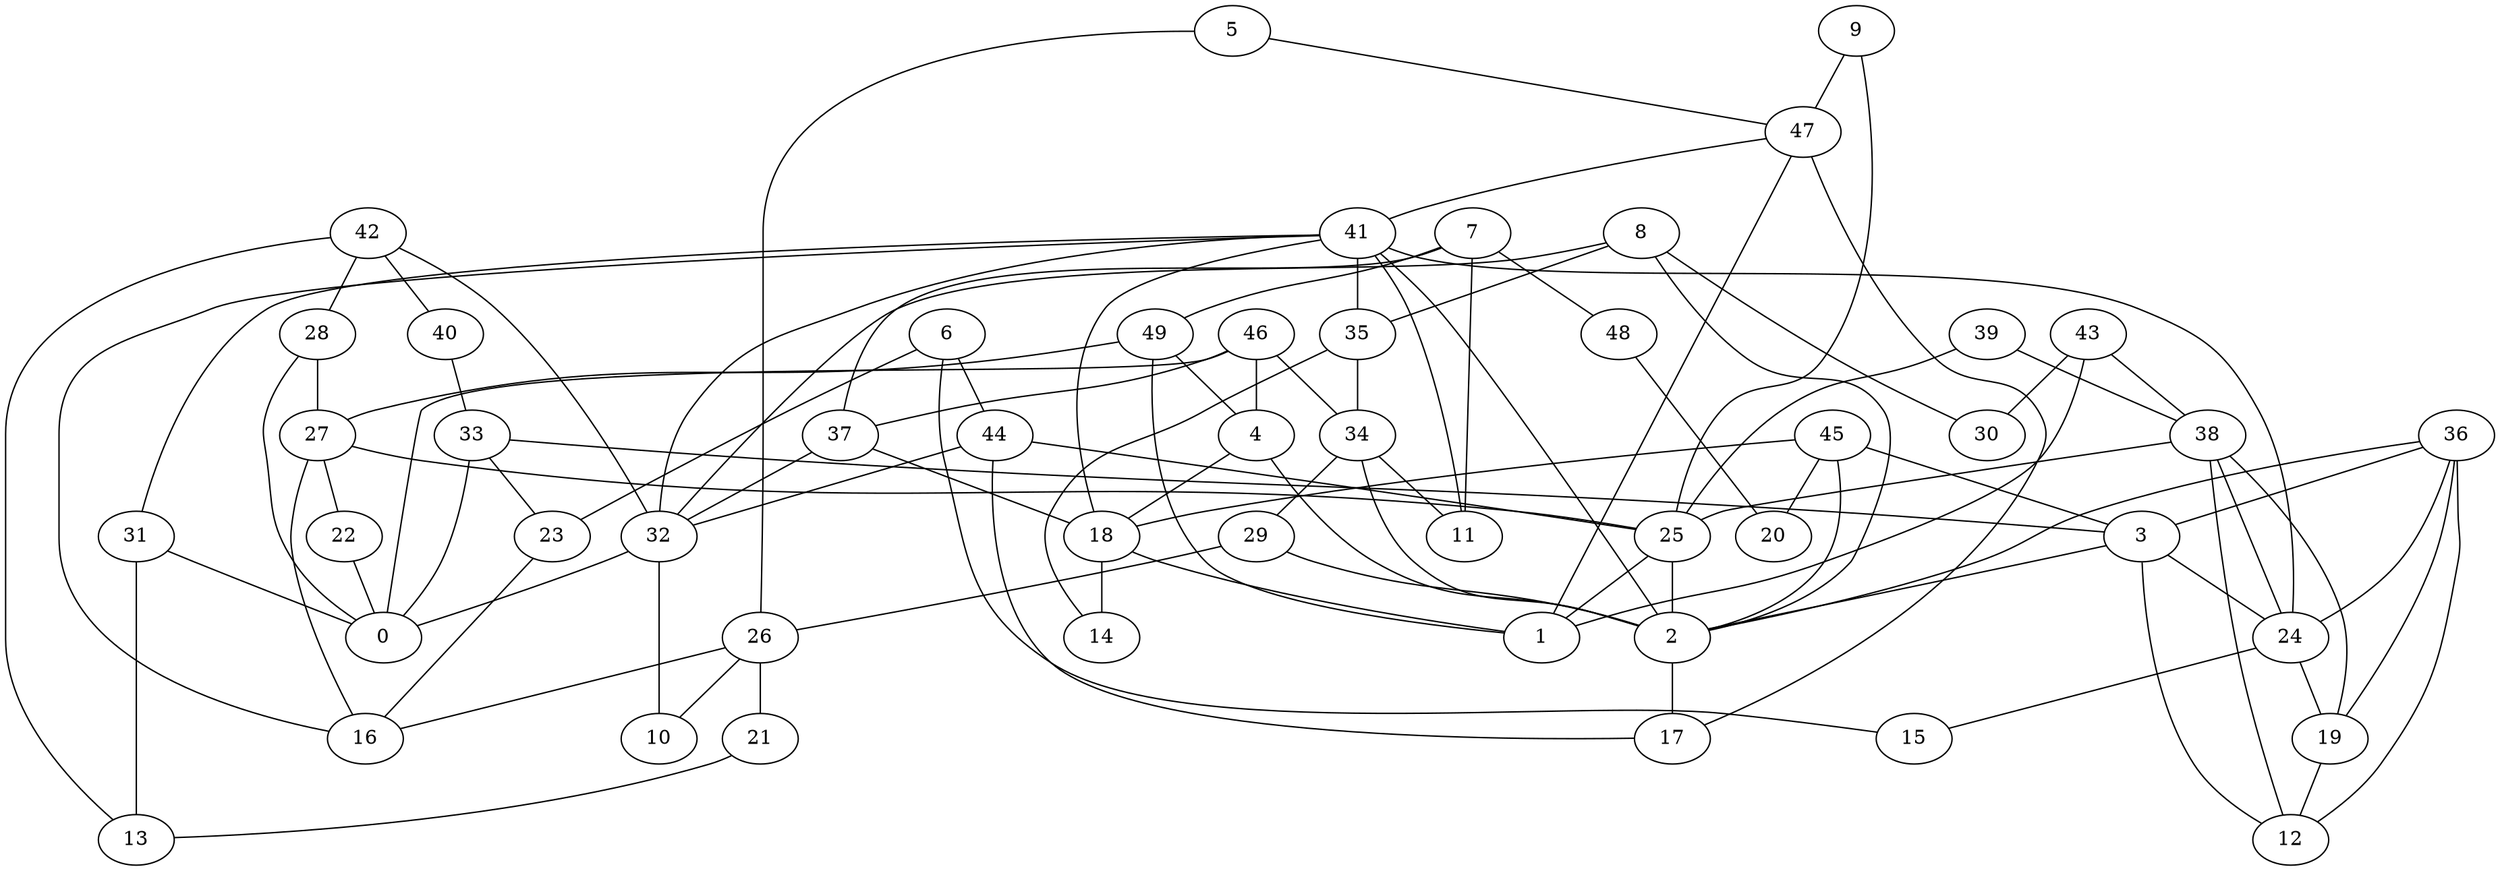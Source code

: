 digraph GG_graph {

subgraph G_graph {
edge [color = black]
"5" -> "47" [dir = none]
"48" -> "20" [dir = none]
"8" -> "30" [dir = none]
"8" -> "2" [dir = none]
"31" -> "0" [dir = none]
"39" -> "38" [dir = none]
"39" -> "25" [dir = none]
"43" -> "1" [dir = none]
"9" -> "25" [dir = none]
"49" -> "27" [dir = none]
"42" -> "13" [dir = none]
"42" -> "32" [dir = none]
"7" -> "37" [dir = none]
"34" -> "29" [dir = none]
"34" -> "2" [dir = none]
"27" -> "22" [dir = none]
"27" -> "16" [dir = none]
"35" -> "34" [dir = none]
"46" -> "4" [dir = none]
"46" -> "0" [dir = none]
"41" -> "11" [dir = none]
"41" -> "16" [dir = none]
"41" -> "2" [dir = none]
"41" -> "32" [dir = none]
"28" -> "27" [dir = none]
"47" -> "17" [dir = none]
"47" -> "1" [dir = none]
"47" -> "41" [dir = none]
"19" -> "12" [dir = none]
"25" -> "2" [dir = none]
"40" -> "33" [dir = none]
"36" -> "19" [dir = none]
"36" -> "2" [dir = none]
"44" -> "32" [dir = none]
"18" -> "14" [dir = none]
"18" -> "1" [dir = none]
"33" -> "0" [dir = none]
"23" -> "16" [dir = none]
"37" -> "18" [dir = none]
"32" -> "0" [dir = none]
"32" -> "10" [dir = none]
"26" -> "21" [dir = none]
"26" -> "10" [dir = none]
"6" -> "23" [dir = none]
"3" -> "2" [dir = none]
"45" -> "20" [dir = none]
"45" -> "18" [dir = none]
"24" -> "15" [dir = none]
"24" -> "19" [dir = none]
"36" -> "24" [dir = none]
"37" -> "32" [dir = none]
"38" -> "19" [dir = none]
"25" -> "1" [dir = none]
"44" -> "25" [dir = none]
"38" -> "24" [dir = none]
"43" -> "30" [dir = none]
"29" -> "2" [dir = none]
"34" -> "11" [dir = none]
"45" -> "3" [dir = none]
"21" -> "13" [dir = none]
"4" -> "2" [dir = none]
"27" -> "25" [dir = none]
"33" -> "23" [dir = none]
"8" -> "32" [dir = none]
"35" -> "14" [dir = none]
"38" -> "25" [dir = none]
"31" -> "13" [dir = none]
"26" -> "16" [dir = none]
"41" -> "18" [dir = none]
"22" -> "0" [dir = none]
"9" -> "47" [dir = none]
"7" -> "11" [dir = none]
"4" -> "18" [dir = none]
"5" -> "26" [dir = none]
"2" -> "17" [dir = none]
"42" -> "28" [dir = none]
"49" -> "1" [dir = none]
"42" -> "40" [dir = none]
"43" -> "38" [dir = none]
"7" -> "48" [dir = none]
"6" -> "44" [dir = none]
"33" -> "3" [dir = none]
"49" -> "4" [dir = none]
"41" -> "35" [dir = none]
"3" -> "12" [dir = none]
"36" -> "3" [dir = none]
"29" -> "26" [dir = none]
"41" -> "31" [dir = none]
"44" -> "17" [dir = none]
"38" -> "12" [dir = none]
"8" -> "35" [dir = none]
"7" -> "49" [dir = none]
"46" -> "37" [dir = none]
"36" -> "12" [dir = none]
"41" -> "24" [dir = none]
"45" -> "2" [dir = none]
"6" -> "15" [dir = none]
"3" -> "24" [dir = none]
"28" -> "0" [dir = none]
"46" -> "34" [dir = none]
}

}
